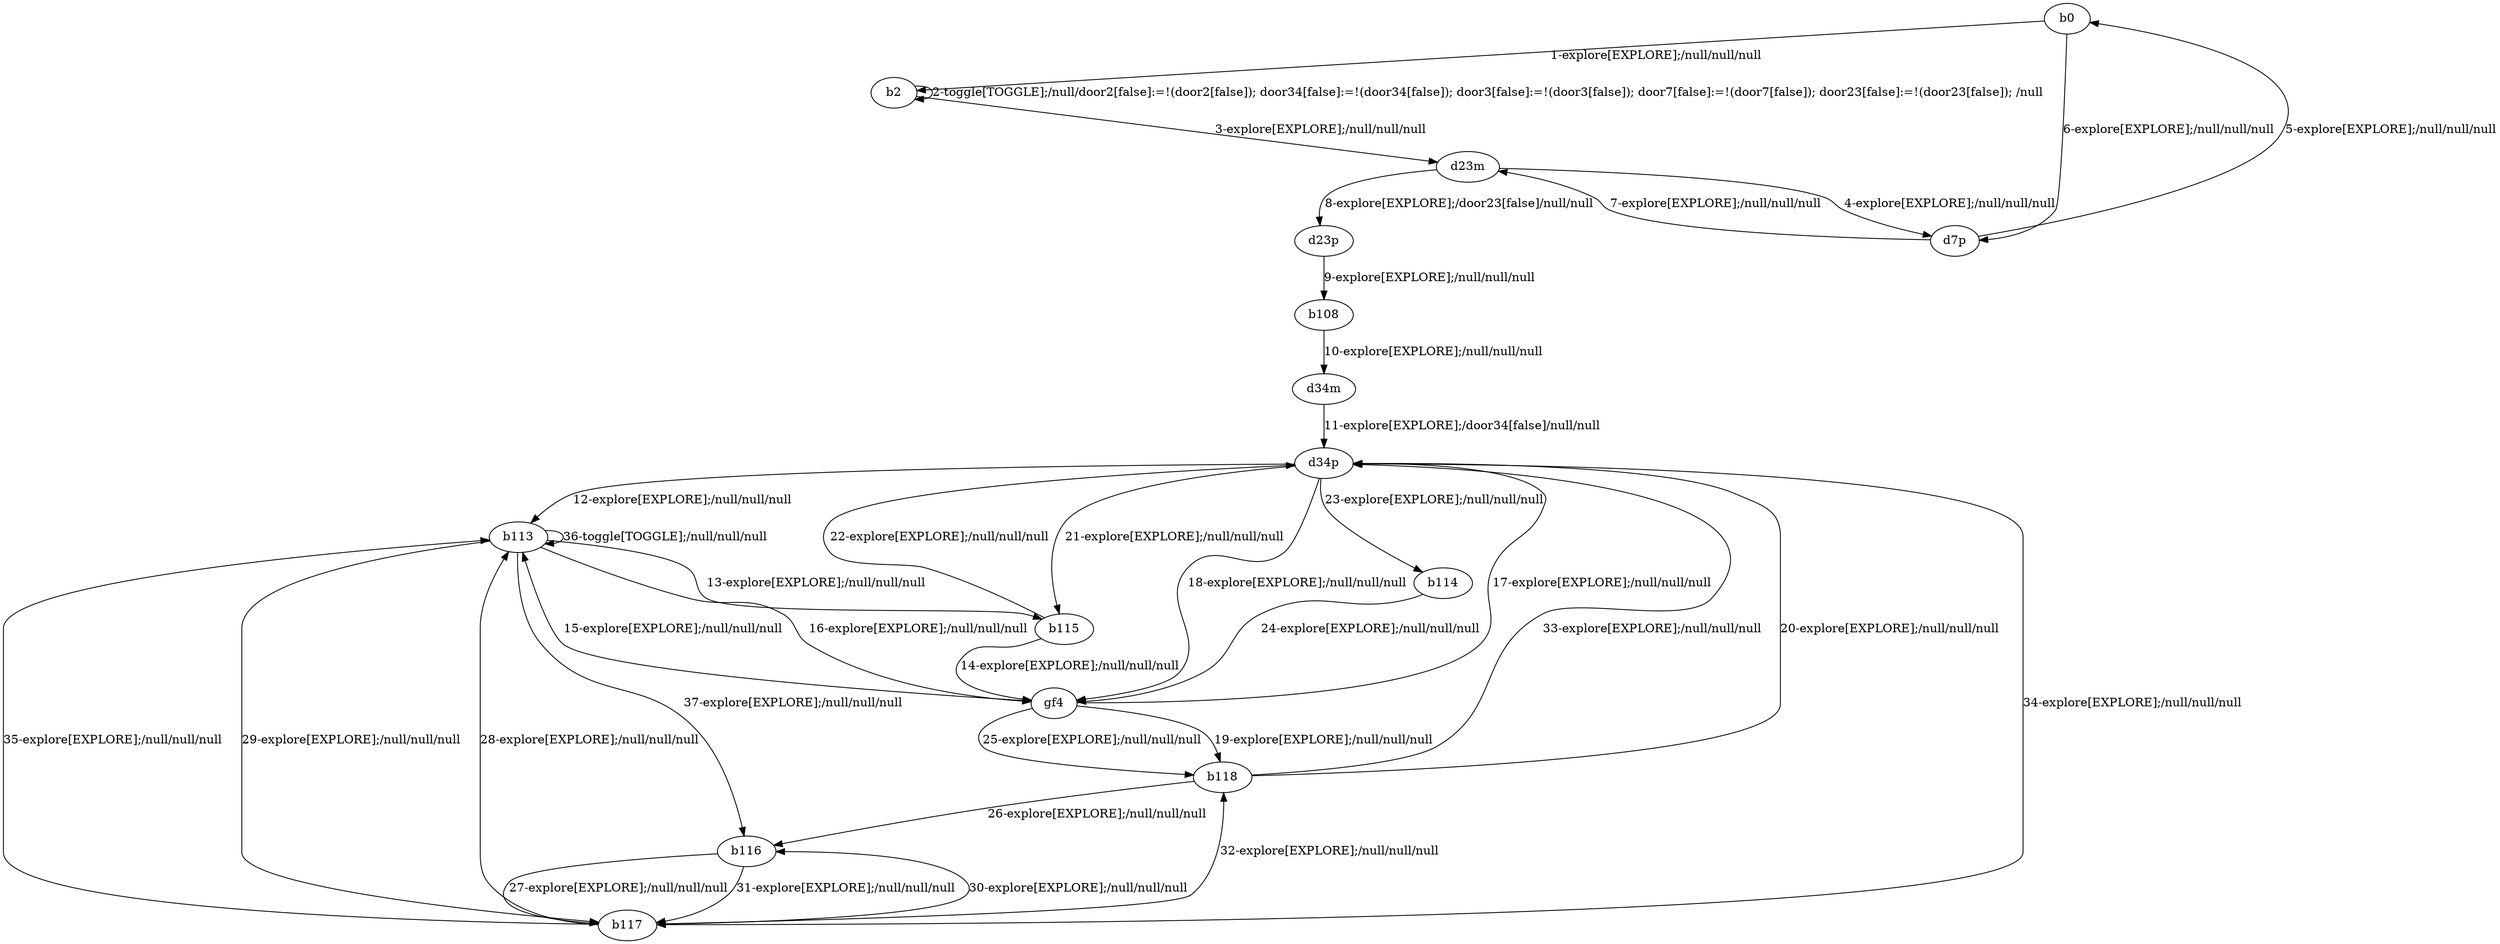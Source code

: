 # Total number of goals covered by this test: 2
# b113 --> b113
# b113 --> b116

digraph g {
"b0" -> "b2" [label = "1-explore[EXPLORE];/null/null/null"];
"b2" -> "b2" [label = "2-toggle[TOGGLE];/null/door2[false]:=!(door2[false]); door34[false]:=!(door34[false]); door3[false]:=!(door3[false]); door7[false]:=!(door7[false]); door23[false]:=!(door23[false]); /null"];
"b2" -> "d23m" [label = "3-explore[EXPLORE];/null/null/null"];
"d23m" -> "d7p" [label = "4-explore[EXPLORE];/null/null/null"];
"d7p" -> "b0" [label = "5-explore[EXPLORE];/null/null/null"];
"b0" -> "d7p" [label = "6-explore[EXPLORE];/null/null/null"];
"d7p" -> "d23m" [label = "7-explore[EXPLORE];/null/null/null"];
"d23m" -> "d23p" [label = "8-explore[EXPLORE];/door23[false]/null/null"];
"d23p" -> "b108" [label = "9-explore[EXPLORE];/null/null/null"];
"b108" -> "d34m" [label = "10-explore[EXPLORE];/null/null/null"];
"d34m" -> "d34p" [label = "11-explore[EXPLORE];/door34[false]/null/null"];
"d34p" -> "b113" [label = "12-explore[EXPLORE];/null/null/null"];
"b113" -> "b115" [label = "13-explore[EXPLORE];/null/null/null"];
"b115" -> "gf4" [label = "14-explore[EXPLORE];/null/null/null"];
"gf4" -> "b113" [label = "15-explore[EXPLORE];/null/null/null"];
"b113" -> "gf4" [label = "16-explore[EXPLORE];/null/null/null"];
"gf4" -> "d34p" [label = "17-explore[EXPLORE];/null/null/null"];
"d34p" -> "gf4" [label = "18-explore[EXPLORE];/null/null/null"];
"gf4" -> "b118" [label = "19-explore[EXPLORE];/null/null/null"];
"b118" -> "d34p" [label = "20-explore[EXPLORE];/null/null/null"];
"d34p" -> "b115" [label = "21-explore[EXPLORE];/null/null/null"];
"b115" -> "d34p" [label = "22-explore[EXPLORE];/null/null/null"];
"d34p" -> "b114" [label = "23-explore[EXPLORE];/null/null/null"];
"b114" -> "gf4" [label = "24-explore[EXPLORE];/null/null/null"];
"gf4" -> "b118" [label = "25-explore[EXPLORE];/null/null/null"];
"b118" -> "b116" [label = "26-explore[EXPLORE];/null/null/null"];
"b116" -> "b117" [label = "27-explore[EXPLORE];/null/null/null"];
"b117" -> "b113" [label = "28-explore[EXPLORE];/null/null/null"];
"b113" -> "b117" [label = "29-explore[EXPLORE];/null/null/null"];
"b117" -> "b116" [label = "30-explore[EXPLORE];/null/null/null"];
"b116" -> "b117" [label = "31-explore[EXPLORE];/null/null/null"];
"b117" -> "b118" [label = "32-explore[EXPLORE];/null/null/null"];
"b118" -> "d34p" [label = "33-explore[EXPLORE];/null/null/null"];
"d34p" -> "b117" [label = "34-explore[EXPLORE];/null/null/null"];
"b117" -> "b113" [label = "35-explore[EXPLORE];/null/null/null"];
"b113" -> "b113" [label = "36-toggle[TOGGLE];/null/null/null"];
"b113" -> "b116" [label = "37-explore[EXPLORE];/null/null/null"];
}